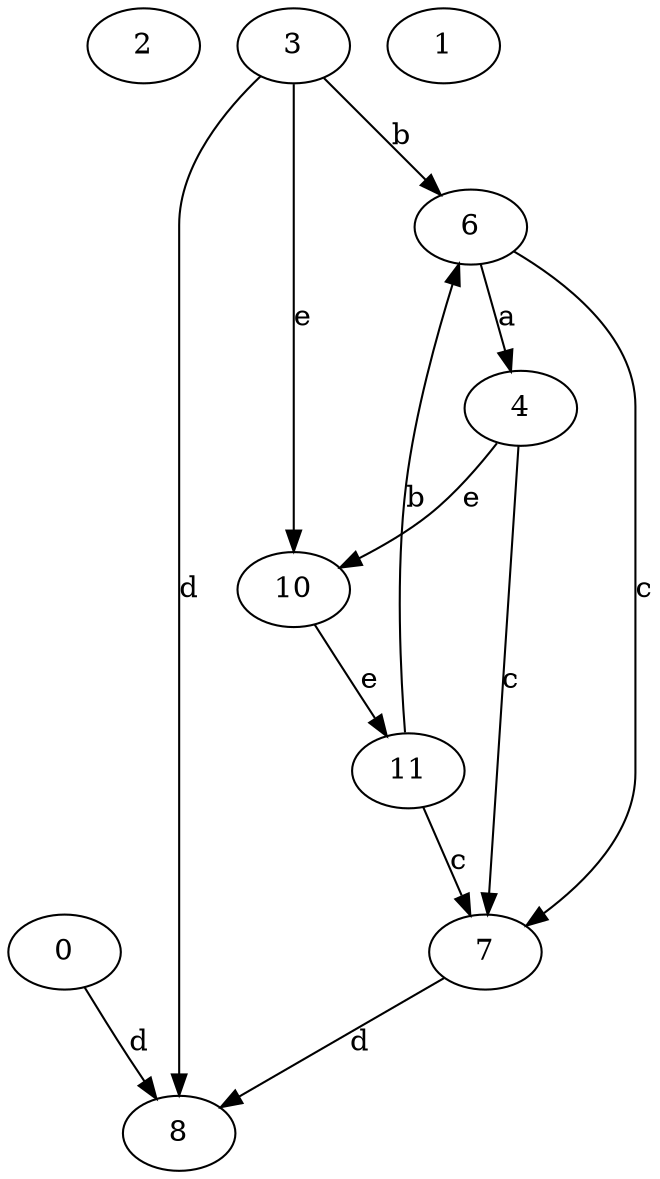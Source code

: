 strict digraph  {
2;
0;
3;
4;
1;
6;
7;
8;
10;
11;
0 -> 8  [label=d];
3 -> 6  [label=b];
3 -> 8  [label=d];
3 -> 10  [label=e];
4 -> 7  [label=c];
4 -> 10  [label=e];
6 -> 4  [label=a];
6 -> 7  [label=c];
7 -> 8  [label=d];
10 -> 11  [label=e];
11 -> 6  [label=b];
11 -> 7  [label=c];
}
